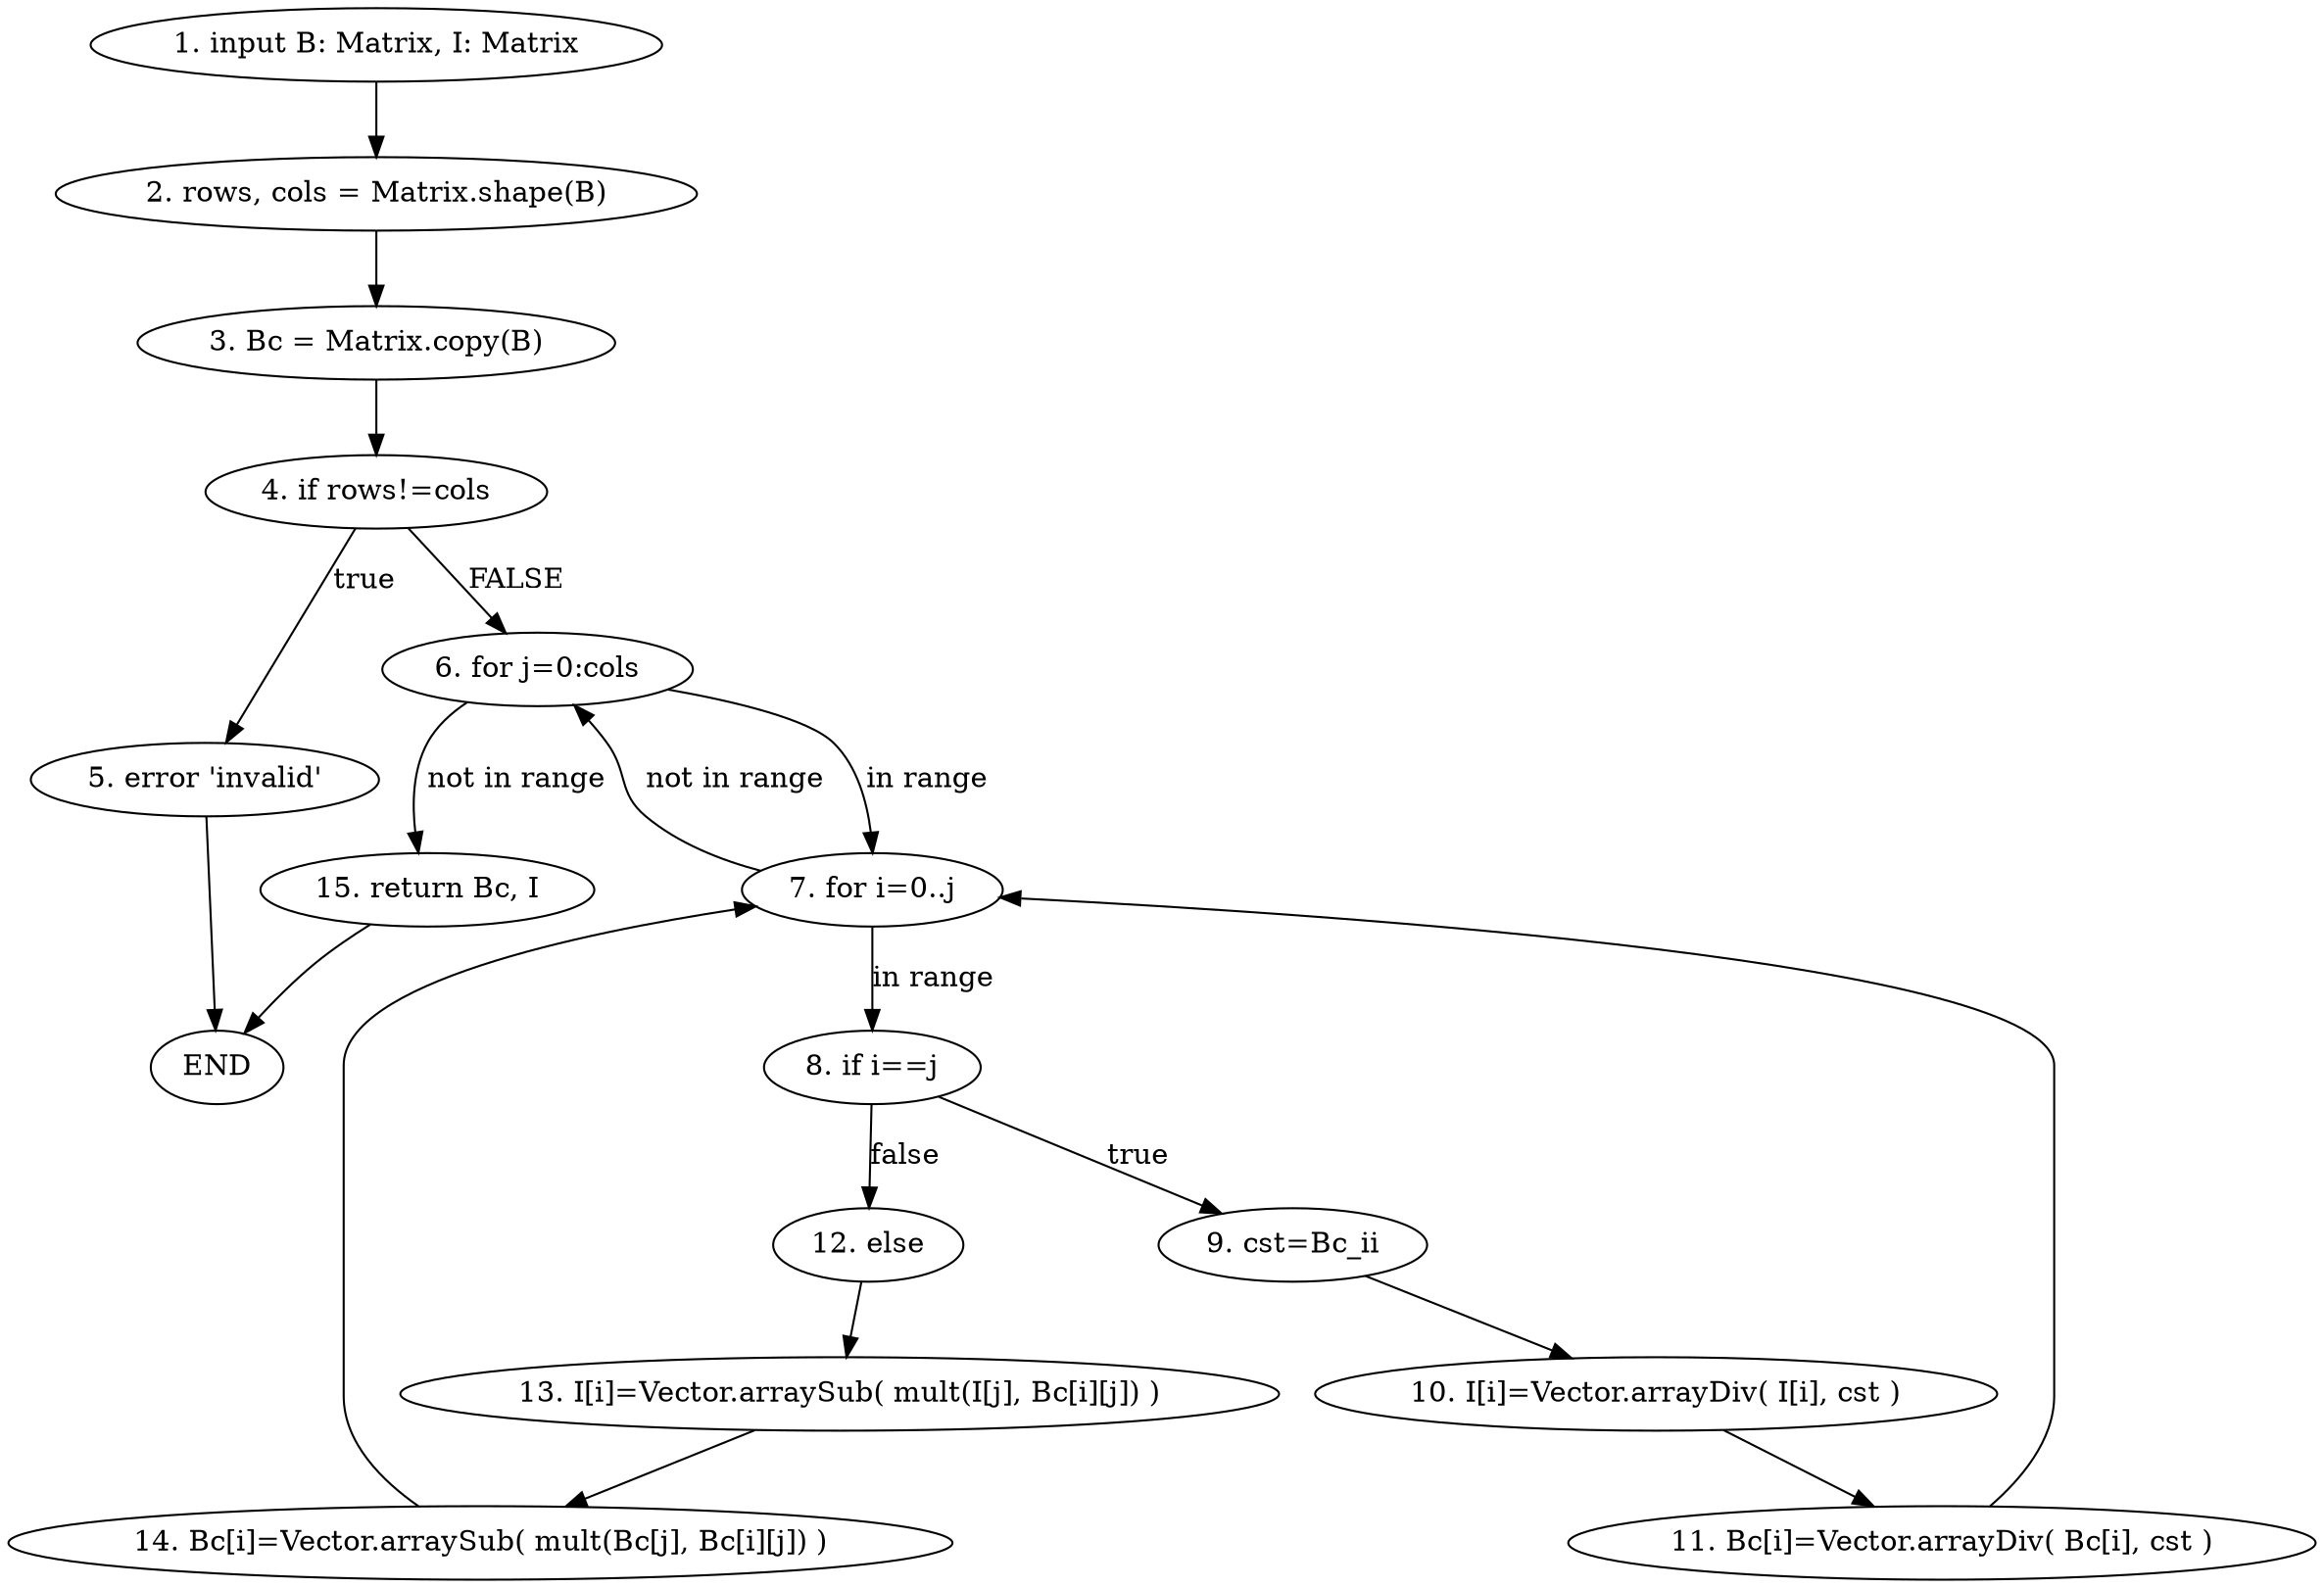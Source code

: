 digraph G {
    INP [label="1. input B: Matrix, I: Matrix"]
    SET1 [label="2. rows, cols = Matrix.shape(B)"]
    SET2 [label="3. Bc = Matrix.copy(B)"]
    
    IF1 [label="4. if rows!=cols"]
    THROW [label="5. error 'invalid'"]

    FOR_EXT [label="6. for j=0:cols"]

    FOR_INN [label="7. for i=0..j"]
    IF2 [label="8. if i==j"]
    SET3 [label="9. cst=Bc_ii"]
    SET4 [label="10. I[i]=Vector.arrayDiv( I[i], cst )"]
    SET5 [label="11. Bc[i]=Vector.arrayDiv( Bc[i], cst )"]
    
    ELSE [label="12. else"]
    SET6 [label="13. I[i]=Vector.arraySub( mult(I[j], Bc[i][j]) )"]
    SET7 [label="14. Bc[i]=Vector.arraySub( mult(Bc[j], Bc[i][j]) )"]
    

    RET [label="15. return Bc, I"]

    INP -> SET1 -> SET2 -> IF1
    IF1 -> THROW [label="true"]
    IF1 -> FOR_EXT [label="FALSE"]
    THROW -> END

    FOR_EXT -> FOR_INN [label="in range"]
    FOR_EXT -> RET [label="not in range"]
    
    FOR_INN -> IF2 [label="in range"]
    FOR_INN -> FOR_EXT [label="not in range"]

    IF2 -> SET3 [label="true"]
    SET3 -> SET4 -> SET5 -> FOR_INN
    IF2 -> ELSE [label="false"]
    ELSE -> SET6 -> SET7 -> FOR_INN

    RET -> END
    
    
}